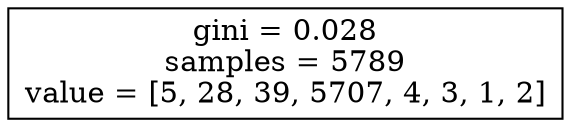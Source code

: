 digraph Tree {
node [shape=box] ;
0 [label="gini = 0.028\nsamples = 5789\nvalue = [5, 28, 39, 5707, 4, 3, 1, 2]"] ;
}